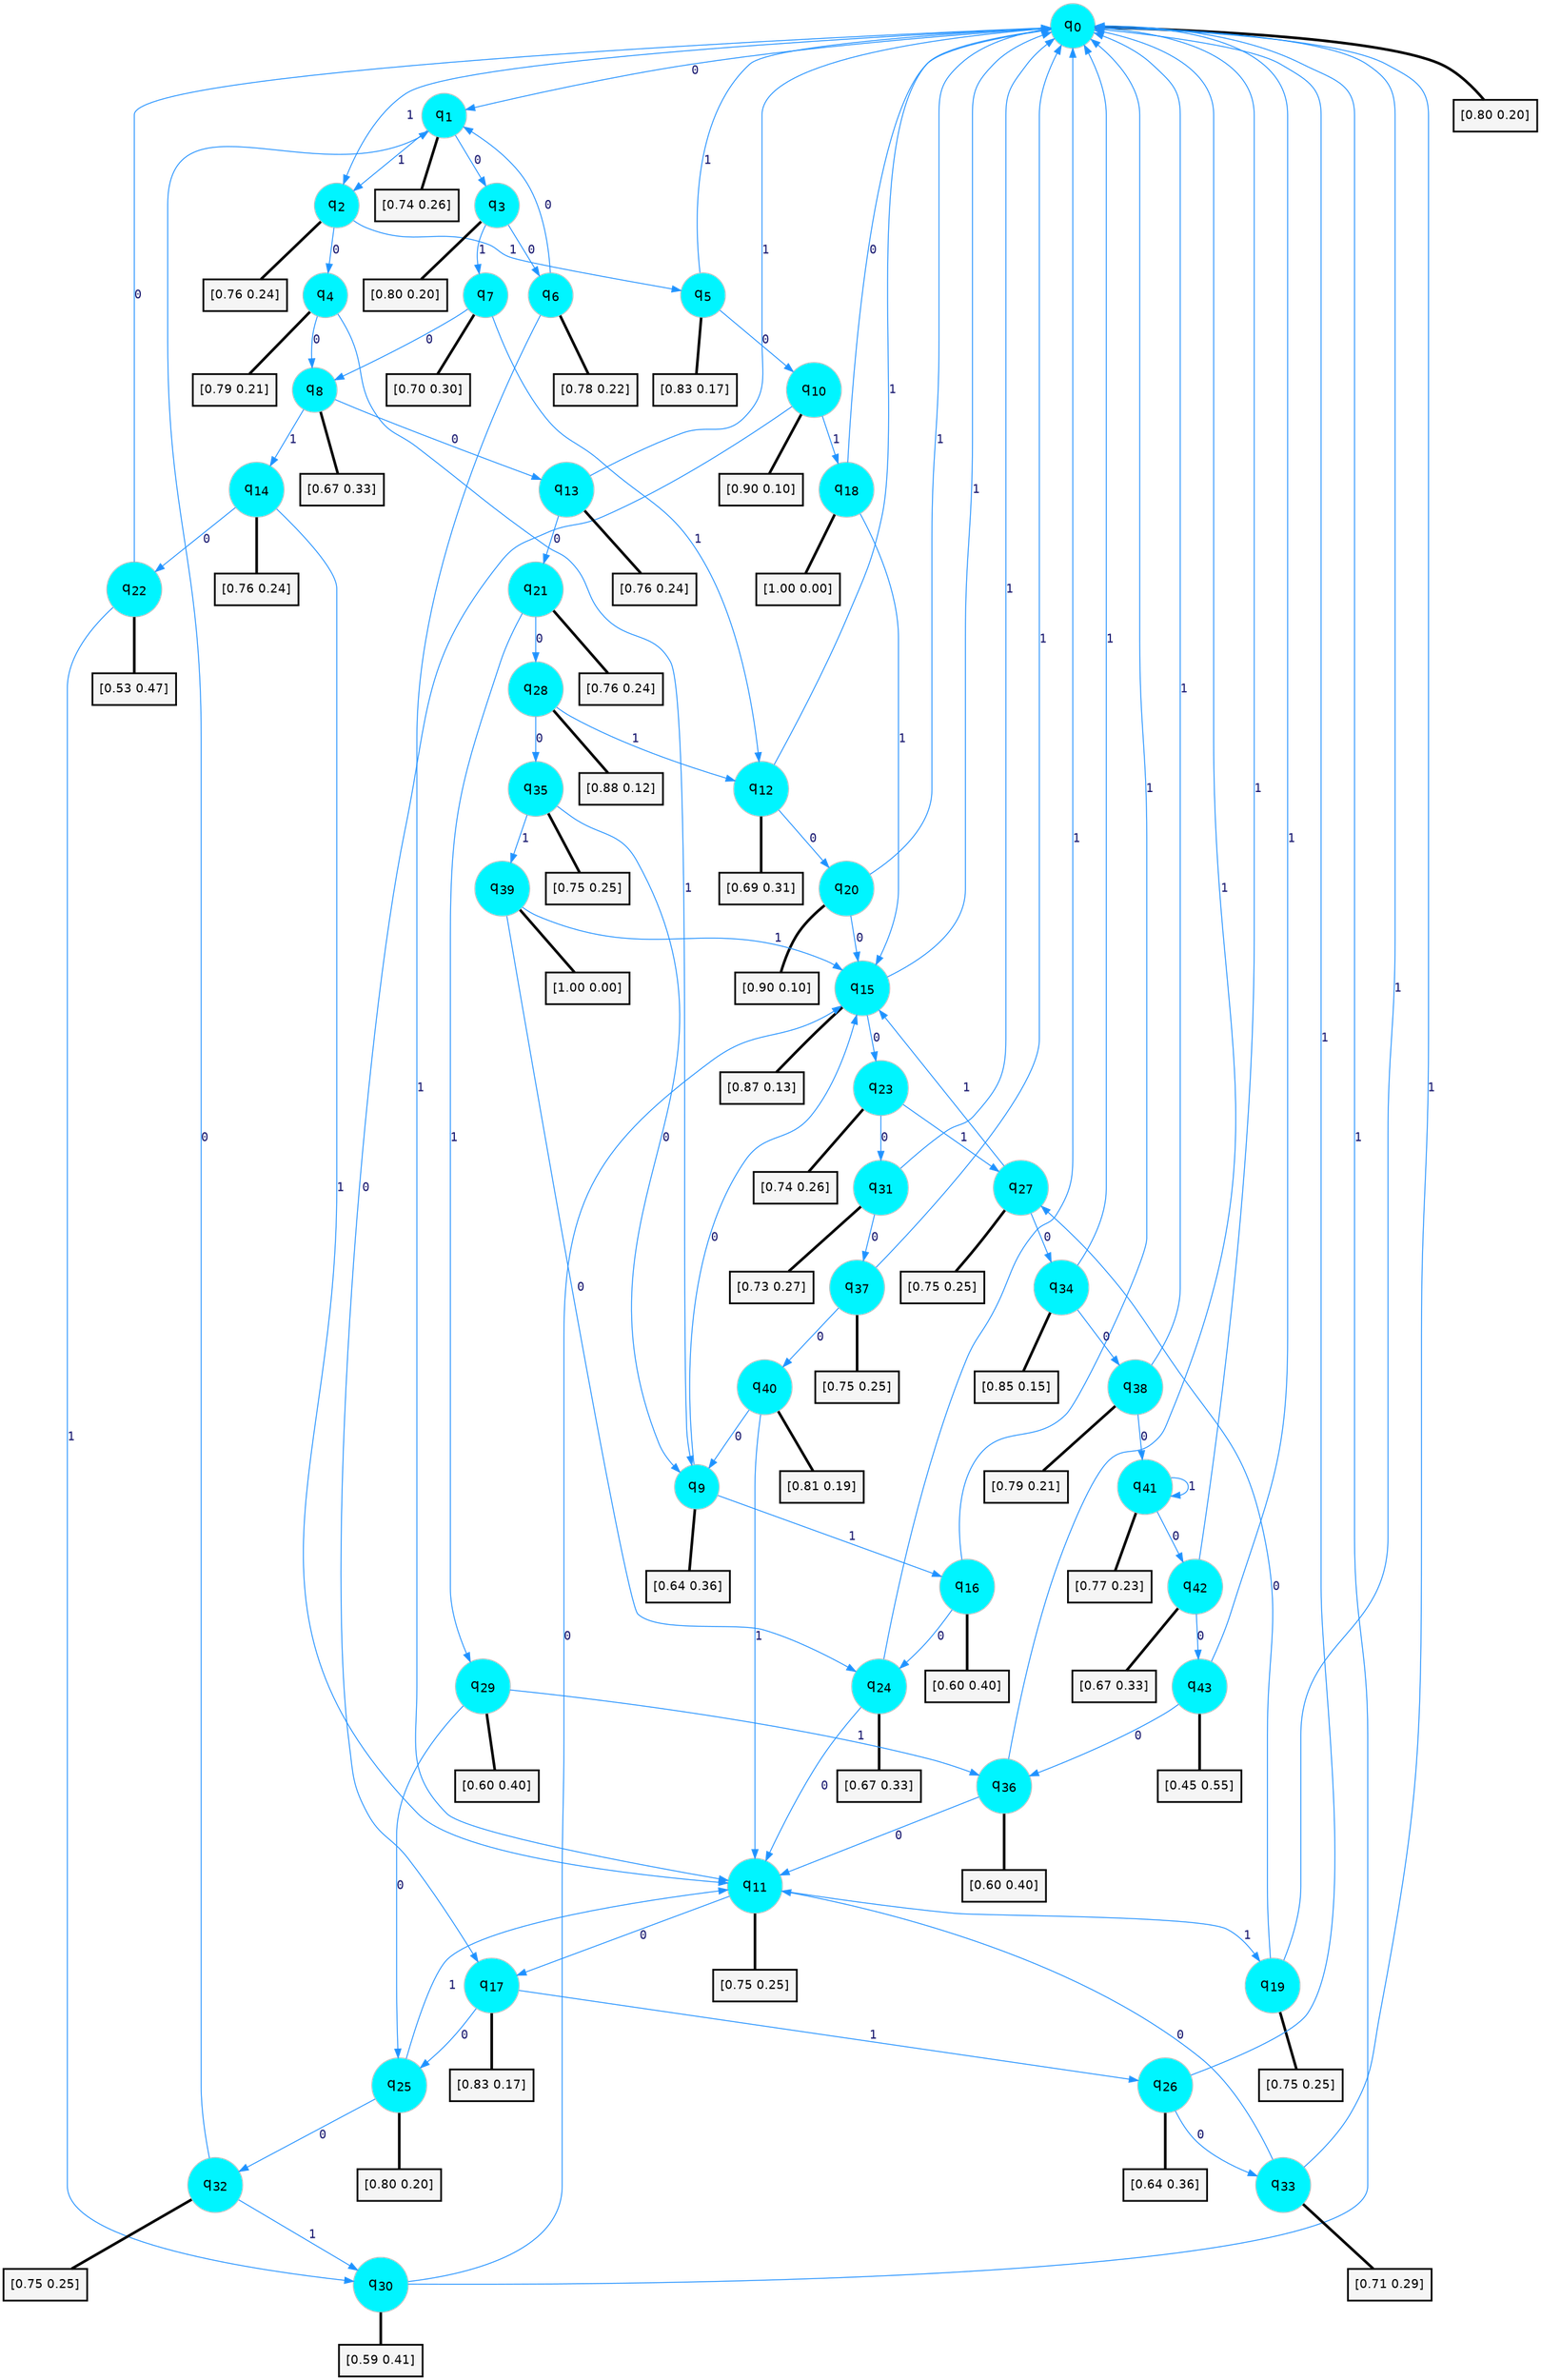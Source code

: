 digraph G {
graph [
bgcolor=transparent, dpi=300, rankdir=TD, size="40,25"];
node [
color=gray, fillcolor=turquoise1, fontcolor=black, fontname=Helvetica, fontsize=16, fontweight=bold, shape=circle, style=filled];
edge [
arrowsize=1, color=dodgerblue1, fontcolor=midnightblue, fontname=courier, fontweight=bold, penwidth=1, style=solid, weight=20];
0[label=<q<SUB>0</SUB>>];
1[label=<q<SUB>1</SUB>>];
2[label=<q<SUB>2</SUB>>];
3[label=<q<SUB>3</SUB>>];
4[label=<q<SUB>4</SUB>>];
5[label=<q<SUB>5</SUB>>];
6[label=<q<SUB>6</SUB>>];
7[label=<q<SUB>7</SUB>>];
8[label=<q<SUB>8</SUB>>];
9[label=<q<SUB>9</SUB>>];
10[label=<q<SUB>10</SUB>>];
11[label=<q<SUB>11</SUB>>];
12[label=<q<SUB>12</SUB>>];
13[label=<q<SUB>13</SUB>>];
14[label=<q<SUB>14</SUB>>];
15[label=<q<SUB>15</SUB>>];
16[label=<q<SUB>16</SUB>>];
17[label=<q<SUB>17</SUB>>];
18[label=<q<SUB>18</SUB>>];
19[label=<q<SUB>19</SUB>>];
20[label=<q<SUB>20</SUB>>];
21[label=<q<SUB>21</SUB>>];
22[label=<q<SUB>22</SUB>>];
23[label=<q<SUB>23</SUB>>];
24[label=<q<SUB>24</SUB>>];
25[label=<q<SUB>25</SUB>>];
26[label=<q<SUB>26</SUB>>];
27[label=<q<SUB>27</SUB>>];
28[label=<q<SUB>28</SUB>>];
29[label=<q<SUB>29</SUB>>];
30[label=<q<SUB>30</SUB>>];
31[label=<q<SUB>31</SUB>>];
32[label=<q<SUB>32</SUB>>];
33[label=<q<SUB>33</SUB>>];
34[label=<q<SUB>34</SUB>>];
35[label=<q<SUB>35</SUB>>];
36[label=<q<SUB>36</SUB>>];
37[label=<q<SUB>37</SUB>>];
38[label=<q<SUB>38</SUB>>];
39[label=<q<SUB>39</SUB>>];
40[label=<q<SUB>40</SUB>>];
41[label=<q<SUB>41</SUB>>];
42[label=<q<SUB>42</SUB>>];
43[label=<q<SUB>43</SUB>>];
44[label="[0.80 0.20]", shape=box,fontcolor=black, fontname=Helvetica, fontsize=14, penwidth=2, fillcolor=whitesmoke,color=black];
45[label="[0.74 0.26]", shape=box,fontcolor=black, fontname=Helvetica, fontsize=14, penwidth=2, fillcolor=whitesmoke,color=black];
46[label="[0.76 0.24]", shape=box,fontcolor=black, fontname=Helvetica, fontsize=14, penwidth=2, fillcolor=whitesmoke,color=black];
47[label="[0.80 0.20]", shape=box,fontcolor=black, fontname=Helvetica, fontsize=14, penwidth=2, fillcolor=whitesmoke,color=black];
48[label="[0.79 0.21]", shape=box,fontcolor=black, fontname=Helvetica, fontsize=14, penwidth=2, fillcolor=whitesmoke,color=black];
49[label="[0.83 0.17]", shape=box,fontcolor=black, fontname=Helvetica, fontsize=14, penwidth=2, fillcolor=whitesmoke,color=black];
50[label="[0.78 0.22]", shape=box,fontcolor=black, fontname=Helvetica, fontsize=14, penwidth=2, fillcolor=whitesmoke,color=black];
51[label="[0.70 0.30]", shape=box,fontcolor=black, fontname=Helvetica, fontsize=14, penwidth=2, fillcolor=whitesmoke,color=black];
52[label="[0.67 0.33]", shape=box,fontcolor=black, fontname=Helvetica, fontsize=14, penwidth=2, fillcolor=whitesmoke,color=black];
53[label="[0.64 0.36]", shape=box,fontcolor=black, fontname=Helvetica, fontsize=14, penwidth=2, fillcolor=whitesmoke,color=black];
54[label="[0.90 0.10]", shape=box,fontcolor=black, fontname=Helvetica, fontsize=14, penwidth=2, fillcolor=whitesmoke,color=black];
55[label="[0.75 0.25]", shape=box,fontcolor=black, fontname=Helvetica, fontsize=14, penwidth=2, fillcolor=whitesmoke,color=black];
56[label="[0.69 0.31]", shape=box,fontcolor=black, fontname=Helvetica, fontsize=14, penwidth=2, fillcolor=whitesmoke,color=black];
57[label="[0.76 0.24]", shape=box,fontcolor=black, fontname=Helvetica, fontsize=14, penwidth=2, fillcolor=whitesmoke,color=black];
58[label="[0.76 0.24]", shape=box,fontcolor=black, fontname=Helvetica, fontsize=14, penwidth=2, fillcolor=whitesmoke,color=black];
59[label="[0.87 0.13]", shape=box,fontcolor=black, fontname=Helvetica, fontsize=14, penwidth=2, fillcolor=whitesmoke,color=black];
60[label="[0.60 0.40]", shape=box,fontcolor=black, fontname=Helvetica, fontsize=14, penwidth=2, fillcolor=whitesmoke,color=black];
61[label="[0.83 0.17]", shape=box,fontcolor=black, fontname=Helvetica, fontsize=14, penwidth=2, fillcolor=whitesmoke,color=black];
62[label="[1.00 0.00]", shape=box,fontcolor=black, fontname=Helvetica, fontsize=14, penwidth=2, fillcolor=whitesmoke,color=black];
63[label="[0.75 0.25]", shape=box,fontcolor=black, fontname=Helvetica, fontsize=14, penwidth=2, fillcolor=whitesmoke,color=black];
64[label="[0.90 0.10]", shape=box,fontcolor=black, fontname=Helvetica, fontsize=14, penwidth=2, fillcolor=whitesmoke,color=black];
65[label="[0.76 0.24]", shape=box,fontcolor=black, fontname=Helvetica, fontsize=14, penwidth=2, fillcolor=whitesmoke,color=black];
66[label="[0.53 0.47]", shape=box,fontcolor=black, fontname=Helvetica, fontsize=14, penwidth=2, fillcolor=whitesmoke,color=black];
67[label="[0.74 0.26]", shape=box,fontcolor=black, fontname=Helvetica, fontsize=14, penwidth=2, fillcolor=whitesmoke,color=black];
68[label="[0.67 0.33]", shape=box,fontcolor=black, fontname=Helvetica, fontsize=14, penwidth=2, fillcolor=whitesmoke,color=black];
69[label="[0.80 0.20]", shape=box,fontcolor=black, fontname=Helvetica, fontsize=14, penwidth=2, fillcolor=whitesmoke,color=black];
70[label="[0.64 0.36]", shape=box,fontcolor=black, fontname=Helvetica, fontsize=14, penwidth=2, fillcolor=whitesmoke,color=black];
71[label="[0.75 0.25]", shape=box,fontcolor=black, fontname=Helvetica, fontsize=14, penwidth=2, fillcolor=whitesmoke,color=black];
72[label="[0.88 0.12]", shape=box,fontcolor=black, fontname=Helvetica, fontsize=14, penwidth=2, fillcolor=whitesmoke,color=black];
73[label="[0.60 0.40]", shape=box,fontcolor=black, fontname=Helvetica, fontsize=14, penwidth=2, fillcolor=whitesmoke,color=black];
74[label="[0.59 0.41]", shape=box,fontcolor=black, fontname=Helvetica, fontsize=14, penwidth=2, fillcolor=whitesmoke,color=black];
75[label="[0.73 0.27]", shape=box,fontcolor=black, fontname=Helvetica, fontsize=14, penwidth=2, fillcolor=whitesmoke,color=black];
76[label="[0.75 0.25]", shape=box,fontcolor=black, fontname=Helvetica, fontsize=14, penwidth=2, fillcolor=whitesmoke,color=black];
77[label="[0.71 0.29]", shape=box,fontcolor=black, fontname=Helvetica, fontsize=14, penwidth=2, fillcolor=whitesmoke,color=black];
78[label="[0.85 0.15]", shape=box,fontcolor=black, fontname=Helvetica, fontsize=14, penwidth=2, fillcolor=whitesmoke,color=black];
79[label="[0.75 0.25]", shape=box,fontcolor=black, fontname=Helvetica, fontsize=14, penwidth=2, fillcolor=whitesmoke,color=black];
80[label="[0.60 0.40]", shape=box,fontcolor=black, fontname=Helvetica, fontsize=14, penwidth=2, fillcolor=whitesmoke,color=black];
81[label="[0.75 0.25]", shape=box,fontcolor=black, fontname=Helvetica, fontsize=14, penwidth=2, fillcolor=whitesmoke,color=black];
82[label="[0.79 0.21]", shape=box,fontcolor=black, fontname=Helvetica, fontsize=14, penwidth=2, fillcolor=whitesmoke,color=black];
83[label="[1.00 0.00]", shape=box,fontcolor=black, fontname=Helvetica, fontsize=14, penwidth=2, fillcolor=whitesmoke,color=black];
84[label="[0.81 0.19]", shape=box,fontcolor=black, fontname=Helvetica, fontsize=14, penwidth=2, fillcolor=whitesmoke,color=black];
85[label="[0.77 0.23]", shape=box,fontcolor=black, fontname=Helvetica, fontsize=14, penwidth=2, fillcolor=whitesmoke,color=black];
86[label="[0.67 0.33]", shape=box,fontcolor=black, fontname=Helvetica, fontsize=14, penwidth=2, fillcolor=whitesmoke,color=black];
87[label="[0.45 0.55]", shape=box,fontcolor=black, fontname=Helvetica, fontsize=14, penwidth=2, fillcolor=whitesmoke,color=black];
0->1 [label=0];
0->2 [label=1];
0->44 [arrowhead=none, penwidth=3,color=black];
1->3 [label=0];
1->2 [label=1];
1->45 [arrowhead=none, penwidth=3,color=black];
2->4 [label=0];
2->5 [label=1];
2->46 [arrowhead=none, penwidth=3,color=black];
3->6 [label=0];
3->7 [label=1];
3->47 [arrowhead=none, penwidth=3,color=black];
4->8 [label=0];
4->9 [label=1];
4->48 [arrowhead=none, penwidth=3,color=black];
5->10 [label=0];
5->0 [label=1];
5->49 [arrowhead=none, penwidth=3,color=black];
6->1 [label=0];
6->11 [label=1];
6->50 [arrowhead=none, penwidth=3,color=black];
7->8 [label=0];
7->12 [label=1];
7->51 [arrowhead=none, penwidth=3,color=black];
8->13 [label=0];
8->14 [label=1];
8->52 [arrowhead=none, penwidth=3,color=black];
9->15 [label=0];
9->16 [label=1];
9->53 [arrowhead=none, penwidth=3,color=black];
10->17 [label=0];
10->18 [label=1];
10->54 [arrowhead=none, penwidth=3,color=black];
11->17 [label=0];
11->19 [label=1];
11->55 [arrowhead=none, penwidth=3,color=black];
12->20 [label=0];
12->0 [label=1];
12->56 [arrowhead=none, penwidth=3,color=black];
13->21 [label=0];
13->0 [label=1];
13->57 [arrowhead=none, penwidth=3,color=black];
14->22 [label=0];
14->11 [label=1];
14->58 [arrowhead=none, penwidth=3,color=black];
15->23 [label=0];
15->0 [label=1];
15->59 [arrowhead=none, penwidth=3,color=black];
16->24 [label=0];
16->0 [label=1];
16->60 [arrowhead=none, penwidth=3,color=black];
17->25 [label=0];
17->26 [label=1];
17->61 [arrowhead=none, penwidth=3,color=black];
18->0 [label=0];
18->15 [label=1];
18->62 [arrowhead=none, penwidth=3,color=black];
19->27 [label=0];
19->0 [label=1];
19->63 [arrowhead=none, penwidth=3,color=black];
20->15 [label=0];
20->0 [label=1];
20->64 [arrowhead=none, penwidth=3,color=black];
21->28 [label=0];
21->29 [label=1];
21->65 [arrowhead=none, penwidth=3,color=black];
22->0 [label=0];
22->30 [label=1];
22->66 [arrowhead=none, penwidth=3,color=black];
23->31 [label=0];
23->27 [label=1];
23->67 [arrowhead=none, penwidth=3,color=black];
24->11 [label=0];
24->0 [label=1];
24->68 [arrowhead=none, penwidth=3,color=black];
25->32 [label=0];
25->11 [label=1];
25->69 [arrowhead=none, penwidth=3,color=black];
26->33 [label=0];
26->0 [label=1];
26->70 [arrowhead=none, penwidth=3,color=black];
27->34 [label=0];
27->15 [label=1];
27->71 [arrowhead=none, penwidth=3,color=black];
28->35 [label=0];
28->12 [label=1];
28->72 [arrowhead=none, penwidth=3,color=black];
29->25 [label=0];
29->36 [label=1];
29->73 [arrowhead=none, penwidth=3,color=black];
30->15 [label=0];
30->0 [label=1];
30->74 [arrowhead=none, penwidth=3,color=black];
31->37 [label=0];
31->0 [label=1];
31->75 [arrowhead=none, penwidth=3,color=black];
32->1 [label=0];
32->30 [label=1];
32->76 [arrowhead=none, penwidth=3,color=black];
33->11 [label=0];
33->0 [label=1];
33->77 [arrowhead=none, penwidth=3,color=black];
34->38 [label=0];
34->0 [label=1];
34->78 [arrowhead=none, penwidth=3,color=black];
35->9 [label=0];
35->39 [label=1];
35->79 [arrowhead=none, penwidth=3,color=black];
36->11 [label=0];
36->0 [label=1];
36->80 [arrowhead=none, penwidth=3,color=black];
37->40 [label=0];
37->0 [label=1];
37->81 [arrowhead=none, penwidth=3,color=black];
38->41 [label=0];
38->0 [label=1];
38->82 [arrowhead=none, penwidth=3,color=black];
39->24 [label=0];
39->15 [label=1];
39->83 [arrowhead=none, penwidth=3,color=black];
40->9 [label=0];
40->11 [label=1];
40->84 [arrowhead=none, penwidth=3,color=black];
41->42 [label=0];
41->41 [label=1];
41->85 [arrowhead=none, penwidth=3,color=black];
42->43 [label=0];
42->0 [label=1];
42->86 [arrowhead=none, penwidth=3,color=black];
43->36 [label=0];
43->0 [label=1];
43->87 [arrowhead=none, penwidth=3,color=black];
}
